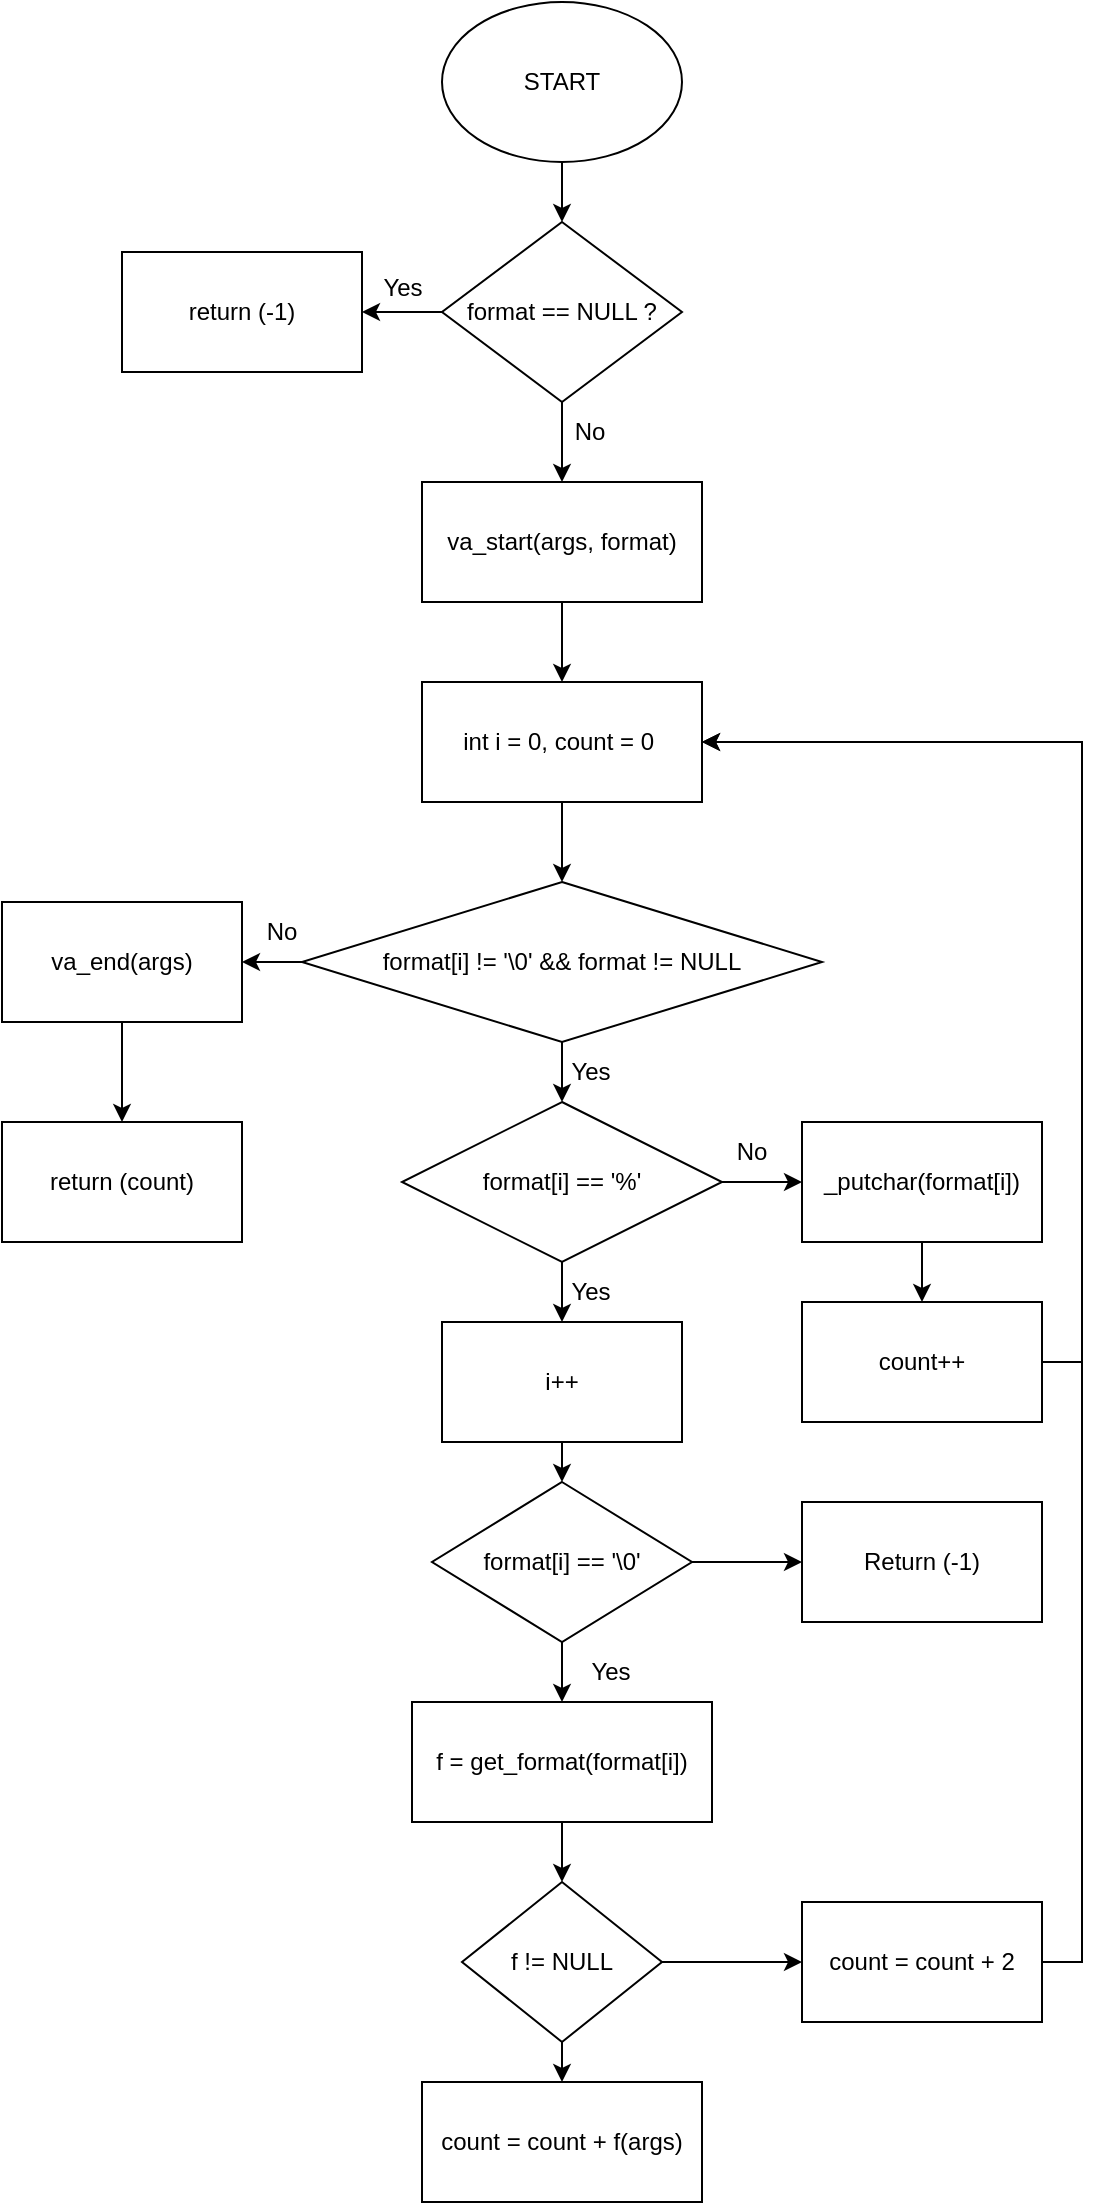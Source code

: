 <mxfile version="24.7.5">
  <diagram id="C5RBs43oDa-KdzZeNtuy" name="Page-1">
    <mxGraphModel dx="838" dy="772" grid="1" gridSize="10" guides="1" tooltips="1" connect="1" arrows="1" fold="1" page="1" pageScale="1" pageWidth="827" pageHeight="1169" math="0" shadow="0">
      <root>
        <mxCell id="WIyWlLk6GJQsqaUBKTNV-0" />
        <mxCell id="WIyWlLk6GJQsqaUBKTNV-1" parent="WIyWlLk6GJQsqaUBKTNV-0" />
        <mxCell id="ozGGzaoArKVUIe1FTtcG-4" value="" style="edgeStyle=orthogonalEdgeStyle;rounded=0;orthogonalLoop=1;jettySize=auto;html=1;" edge="1" parent="WIyWlLk6GJQsqaUBKTNV-1" source="ozGGzaoArKVUIe1FTtcG-0" target="ozGGzaoArKVUIe1FTtcG-2">
          <mxGeometry relative="1" as="geometry" />
        </mxCell>
        <mxCell id="ozGGzaoArKVUIe1FTtcG-0" value="START" style="ellipse;whiteSpace=wrap;html=1;" vertex="1" parent="WIyWlLk6GJQsqaUBKTNV-1">
          <mxGeometry x="340" y="10" width="120" height="80" as="geometry" />
        </mxCell>
        <mxCell id="ozGGzaoArKVUIe1FTtcG-1" style="edgeStyle=orthogonalEdgeStyle;rounded=0;orthogonalLoop=1;jettySize=auto;html=1;exitX=0.5;exitY=1;exitDx=0;exitDy=0;" edge="1" parent="WIyWlLk6GJQsqaUBKTNV-1" source="ozGGzaoArKVUIe1FTtcG-0" target="ozGGzaoArKVUIe1FTtcG-0">
          <mxGeometry relative="1" as="geometry" />
        </mxCell>
        <mxCell id="ozGGzaoArKVUIe1FTtcG-8" style="edgeStyle=orthogonalEdgeStyle;rounded=0;orthogonalLoop=1;jettySize=auto;html=1;exitX=0.5;exitY=1;exitDx=0;exitDy=0;entryX=0.5;entryY=0;entryDx=0;entryDy=0;" edge="1" parent="WIyWlLk6GJQsqaUBKTNV-1" source="ozGGzaoArKVUIe1FTtcG-2" target="ozGGzaoArKVUIe1FTtcG-6">
          <mxGeometry relative="1" as="geometry" />
        </mxCell>
        <mxCell id="ozGGzaoArKVUIe1FTtcG-18" style="edgeStyle=orthogonalEdgeStyle;rounded=0;orthogonalLoop=1;jettySize=auto;html=1;exitX=0;exitY=0.5;exitDx=0;exitDy=0;entryX=1;entryY=0.5;entryDx=0;entryDy=0;" edge="1" parent="WIyWlLk6GJQsqaUBKTNV-1" source="ozGGzaoArKVUIe1FTtcG-2" target="ozGGzaoArKVUIe1FTtcG-5">
          <mxGeometry relative="1" as="geometry" />
        </mxCell>
        <mxCell id="ozGGzaoArKVUIe1FTtcG-2" value="format == NULL ?" style="rhombus;whiteSpace=wrap;html=1;" vertex="1" parent="WIyWlLk6GJQsqaUBKTNV-1">
          <mxGeometry x="340" y="120" width="120" height="90" as="geometry" />
        </mxCell>
        <mxCell id="ozGGzaoArKVUIe1FTtcG-5" value="return (-1)" style="rounded=0;whiteSpace=wrap;html=1;" vertex="1" parent="WIyWlLk6GJQsqaUBKTNV-1">
          <mxGeometry x="180" y="135" width="120" height="60" as="geometry" />
        </mxCell>
        <mxCell id="ozGGzaoArKVUIe1FTtcG-6" value="va_start(args, format)" style="rounded=0;whiteSpace=wrap;html=1;" vertex="1" parent="WIyWlLk6GJQsqaUBKTNV-1">
          <mxGeometry x="330" y="250" width="140" height="60" as="geometry" />
        </mxCell>
        <mxCell id="ozGGzaoArKVUIe1FTtcG-19" style="edgeStyle=orthogonalEdgeStyle;rounded=0;orthogonalLoop=1;jettySize=auto;html=1;exitX=0.5;exitY=1;exitDx=0;exitDy=0;entryX=0.5;entryY=0;entryDx=0;entryDy=0;" edge="1" parent="WIyWlLk6GJQsqaUBKTNV-1" source="ozGGzaoArKVUIe1FTtcG-7" target="ozGGzaoArKVUIe1FTtcG-10">
          <mxGeometry relative="1" as="geometry" />
        </mxCell>
        <mxCell id="ozGGzaoArKVUIe1FTtcG-7" value="int i = 0, count = 0&amp;nbsp;" style="rounded=0;whiteSpace=wrap;html=1;" vertex="1" parent="WIyWlLk6GJQsqaUBKTNV-1">
          <mxGeometry x="330" y="350" width="140" height="60" as="geometry" />
        </mxCell>
        <mxCell id="ozGGzaoArKVUIe1FTtcG-9" value="" style="endArrow=classic;html=1;rounded=0;exitX=0.5;exitY=1;exitDx=0;exitDy=0;entryX=0.5;entryY=0;entryDx=0;entryDy=0;" edge="1" parent="WIyWlLk6GJQsqaUBKTNV-1" source="ozGGzaoArKVUIe1FTtcG-6" target="ozGGzaoArKVUIe1FTtcG-7">
          <mxGeometry width="50" height="50" relative="1" as="geometry">
            <mxPoint x="390" y="420" as="sourcePoint" />
            <mxPoint x="440" y="370" as="targetPoint" />
          </mxGeometry>
        </mxCell>
        <mxCell id="ozGGzaoArKVUIe1FTtcG-16" style="edgeStyle=orthogonalEdgeStyle;rounded=0;orthogonalLoop=1;jettySize=auto;html=1;exitX=0.5;exitY=1;exitDx=0;exitDy=0;entryX=0.5;entryY=0;entryDx=0;entryDy=0;" edge="1" parent="WIyWlLk6GJQsqaUBKTNV-1" source="ozGGzaoArKVUIe1FTtcG-10" target="ozGGzaoArKVUIe1FTtcG-11">
          <mxGeometry relative="1" as="geometry" />
        </mxCell>
        <mxCell id="ozGGzaoArKVUIe1FTtcG-43" style="edgeStyle=orthogonalEdgeStyle;rounded=0;orthogonalLoop=1;jettySize=auto;html=1;exitX=0;exitY=0.5;exitDx=0;exitDy=0;entryX=1;entryY=0.5;entryDx=0;entryDy=0;" edge="1" parent="WIyWlLk6GJQsqaUBKTNV-1" source="ozGGzaoArKVUIe1FTtcG-10" target="ozGGzaoArKVUIe1FTtcG-42">
          <mxGeometry relative="1" as="geometry" />
        </mxCell>
        <mxCell id="ozGGzaoArKVUIe1FTtcG-10" value="format[i] != &#39;\0&#39; &amp;amp;&amp;amp; format != NULL" style="rhombus;whiteSpace=wrap;html=1;" vertex="1" parent="WIyWlLk6GJQsqaUBKTNV-1">
          <mxGeometry x="270" y="450" width="260" height="80" as="geometry" />
        </mxCell>
        <mxCell id="ozGGzaoArKVUIe1FTtcG-30" style="edgeStyle=orthogonalEdgeStyle;rounded=0;orthogonalLoop=1;jettySize=auto;html=1;exitX=1;exitY=0.5;exitDx=0;exitDy=0;entryX=0;entryY=0.5;entryDx=0;entryDy=0;" edge="1" parent="WIyWlLk6GJQsqaUBKTNV-1" source="ozGGzaoArKVUIe1FTtcG-11" target="ozGGzaoArKVUIe1FTtcG-12">
          <mxGeometry relative="1" as="geometry" />
        </mxCell>
        <mxCell id="ozGGzaoArKVUIe1FTtcG-48" style="edgeStyle=orthogonalEdgeStyle;rounded=0;orthogonalLoop=1;jettySize=auto;html=1;exitX=0.5;exitY=1;exitDx=0;exitDy=0;entryX=0.5;entryY=0;entryDx=0;entryDy=0;" edge="1" parent="WIyWlLk6GJQsqaUBKTNV-1" source="ozGGzaoArKVUIe1FTtcG-11" target="ozGGzaoArKVUIe1FTtcG-32">
          <mxGeometry relative="1" as="geometry" />
        </mxCell>
        <mxCell id="ozGGzaoArKVUIe1FTtcG-11" value="format[i] == &#39;%&#39;" style="rhombus;whiteSpace=wrap;html=1;" vertex="1" parent="WIyWlLk6GJQsqaUBKTNV-1">
          <mxGeometry x="320" y="560" width="160" height="80" as="geometry" />
        </mxCell>
        <mxCell id="ozGGzaoArKVUIe1FTtcG-28" style="edgeStyle=orthogonalEdgeStyle;rounded=0;orthogonalLoop=1;jettySize=auto;html=1;exitX=0.5;exitY=1;exitDx=0;exitDy=0;entryX=0.5;entryY=0;entryDx=0;entryDy=0;" edge="1" parent="WIyWlLk6GJQsqaUBKTNV-1" source="ozGGzaoArKVUIe1FTtcG-12" target="ozGGzaoArKVUIe1FTtcG-27">
          <mxGeometry relative="1" as="geometry" />
        </mxCell>
        <mxCell id="ozGGzaoArKVUIe1FTtcG-12" value="_putchar(format[i])" style="rounded=0;whiteSpace=wrap;html=1;" vertex="1" parent="WIyWlLk6GJQsqaUBKTNV-1">
          <mxGeometry x="520" y="570" width="120" height="60" as="geometry" />
        </mxCell>
        <mxCell id="ozGGzaoArKVUIe1FTtcG-21" style="edgeStyle=orthogonalEdgeStyle;rounded=0;orthogonalLoop=1;jettySize=auto;html=1;exitX=0.5;exitY=1;exitDx=0;exitDy=0;" edge="1" parent="WIyWlLk6GJQsqaUBKTNV-1" source="ozGGzaoArKVUIe1FTtcG-13" target="ozGGzaoArKVUIe1FTtcG-14">
          <mxGeometry relative="1" as="geometry" />
        </mxCell>
        <mxCell id="ozGGzaoArKVUIe1FTtcG-40" style="edgeStyle=orthogonalEdgeStyle;rounded=0;orthogonalLoop=1;jettySize=auto;html=1;exitX=1;exitY=0.5;exitDx=0;exitDy=0;entryX=0;entryY=0.5;entryDx=0;entryDy=0;" edge="1" parent="WIyWlLk6GJQsqaUBKTNV-1" source="ozGGzaoArKVUIe1FTtcG-13" target="ozGGzaoArKVUIe1FTtcG-39">
          <mxGeometry relative="1" as="geometry" />
        </mxCell>
        <mxCell id="ozGGzaoArKVUIe1FTtcG-13" value="format[i] == &#39;\0&#39;" style="rhombus;whiteSpace=wrap;html=1;" vertex="1" parent="WIyWlLk6GJQsqaUBKTNV-1">
          <mxGeometry x="335" y="750" width="130" height="80" as="geometry" />
        </mxCell>
        <mxCell id="ozGGzaoArKVUIe1FTtcG-22" style="edgeStyle=orthogonalEdgeStyle;rounded=0;orthogonalLoop=1;jettySize=auto;html=1;exitX=0.5;exitY=1;exitDx=0;exitDy=0;entryX=0.5;entryY=0;entryDx=0;entryDy=0;" edge="1" parent="WIyWlLk6GJQsqaUBKTNV-1" source="ozGGzaoArKVUIe1FTtcG-14" target="ozGGzaoArKVUIe1FTtcG-15">
          <mxGeometry relative="1" as="geometry" />
        </mxCell>
        <mxCell id="ozGGzaoArKVUIe1FTtcG-14" value="f = get_format(format[i])" style="rounded=0;whiteSpace=wrap;html=1;" vertex="1" parent="WIyWlLk6GJQsqaUBKTNV-1">
          <mxGeometry x="325" y="860" width="150" height="60" as="geometry" />
        </mxCell>
        <mxCell id="ozGGzaoArKVUIe1FTtcG-36" style="edgeStyle=orthogonalEdgeStyle;rounded=0;orthogonalLoop=1;jettySize=auto;html=1;exitX=0.5;exitY=1;exitDx=0;exitDy=0;entryX=0.5;entryY=0;entryDx=0;entryDy=0;" edge="1" parent="WIyWlLk6GJQsqaUBKTNV-1" source="ozGGzaoArKVUIe1FTtcG-15" target="ozGGzaoArKVUIe1FTtcG-35">
          <mxGeometry relative="1" as="geometry" />
        </mxCell>
        <mxCell id="ozGGzaoArKVUIe1FTtcG-38" style="edgeStyle=orthogonalEdgeStyle;rounded=0;orthogonalLoop=1;jettySize=auto;html=1;exitX=1;exitY=0.5;exitDx=0;exitDy=0;entryX=0;entryY=0.5;entryDx=0;entryDy=0;" edge="1" parent="WIyWlLk6GJQsqaUBKTNV-1" source="ozGGzaoArKVUIe1FTtcG-15" target="ozGGzaoArKVUIe1FTtcG-37">
          <mxGeometry relative="1" as="geometry" />
        </mxCell>
        <mxCell id="ozGGzaoArKVUIe1FTtcG-15" value="f != NULL" style="rhombus;whiteSpace=wrap;html=1;" vertex="1" parent="WIyWlLk6GJQsqaUBKTNV-1">
          <mxGeometry x="350" y="950" width="100" height="80" as="geometry" />
        </mxCell>
        <mxCell id="ozGGzaoArKVUIe1FTtcG-24" value="Yes" style="text;html=1;align=center;verticalAlign=middle;resizable=0;points=[];autosize=1;strokeColor=none;fillColor=none;" vertex="1" parent="WIyWlLk6GJQsqaUBKTNV-1">
          <mxGeometry x="300" y="138" width="40" height="30" as="geometry" />
        </mxCell>
        <mxCell id="ozGGzaoArKVUIe1FTtcG-25" value="No" style="text;html=1;align=center;verticalAlign=middle;whiteSpace=wrap;rounded=0;" vertex="1" parent="WIyWlLk6GJQsqaUBKTNV-1">
          <mxGeometry x="384" y="210" width="60" height="30" as="geometry" />
        </mxCell>
        <mxCell id="ozGGzaoArKVUIe1FTtcG-31" style="edgeStyle=orthogonalEdgeStyle;rounded=0;orthogonalLoop=1;jettySize=auto;html=1;exitX=1;exitY=0.5;exitDx=0;exitDy=0;entryX=1;entryY=0.5;entryDx=0;entryDy=0;" edge="1" parent="WIyWlLk6GJQsqaUBKTNV-1" source="ozGGzaoArKVUIe1FTtcG-27" target="ozGGzaoArKVUIe1FTtcG-7">
          <mxGeometry relative="1" as="geometry" />
        </mxCell>
        <mxCell id="ozGGzaoArKVUIe1FTtcG-27" value="count++" style="rounded=0;whiteSpace=wrap;html=1;" vertex="1" parent="WIyWlLk6GJQsqaUBKTNV-1">
          <mxGeometry x="520" y="660" width="120" height="60" as="geometry" />
        </mxCell>
        <mxCell id="ozGGzaoArKVUIe1FTtcG-33" style="edgeStyle=orthogonalEdgeStyle;rounded=0;orthogonalLoop=1;jettySize=auto;html=1;exitX=0.5;exitY=1;exitDx=0;exitDy=0;entryX=0.5;entryY=0;entryDx=0;entryDy=0;" edge="1" parent="WIyWlLk6GJQsqaUBKTNV-1" source="ozGGzaoArKVUIe1FTtcG-32" target="ozGGzaoArKVUIe1FTtcG-13">
          <mxGeometry relative="1" as="geometry" />
        </mxCell>
        <mxCell id="ozGGzaoArKVUIe1FTtcG-32" value="i++" style="rounded=0;whiteSpace=wrap;html=1;" vertex="1" parent="WIyWlLk6GJQsqaUBKTNV-1">
          <mxGeometry x="340" y="670" width="120" height="60" as="geometry" />
        </mxCell>
        <mxCell id="ozGGzaoArKVUIe1FTtcG-35" value="count = count + f(args)" style="rounded=0;whiteSpace=wrap;html=1;" vertex="1" parent="WIyWlLk6GJQsqaUBKTNV-1">
          <mxGeometry x="330" y="1050" width="140" height="60" as="geometry" />
        </mxCell>
        <mxCell id="ozGGzaoArKVUIe1FTtcG-41" style="edgeStyle=orthogonalEdgeStyle;rounded=0;orthogonalLoop=1;jettySize=auto;html=1;exitX=1;exitY=0.5;exitDx=0;exitDy=0;entryX=1;entryY=0.5;entryDx=0;entryDy=0;" edge="1" parent="WIyWlLk6GJQsqaUBKTNV-1" source="ozGGzaoArKVUIe1FTtcG-37" target="ozGGzaoArKVUIe1FTtcG-7">
          <mxGeometry relative="1" as="geometry">
            <mxPoint x="660" y="690" as="targetPoint" />
          </mxGeometry>
        </mxCell>
        <mxCell id="ozGGzaoArKVUIe1FTtcG-37" value="count = count + 2" style="rounded=0;whiteSpace=wrap;html=1;" vertex="1" parent="WIyWlLk6GJQsqaUBKTNV-1">
          <mxGeometry x="520" y="960" width="120" height="60" as="geometry" />
        </mxCell>
        <mxCell id="ozGGzaoArKVUIe1FTtcG-39" value="Return (-1)" style="rounded=0;whiteSpace=wrap;html=1;" vertex="1" parent="WIyWlLk6GJQsqaUBKTNV-1">
          <mxGeometry x="520" y="760" width="120" height="60" as="geometry" />
        </mxCell>
        <mxCell id="ozGGzaoArKVUIe1FTtcG-45" style="edgeStyle=orthogonalEdgeStyle;rounded=0;orthogonalLoop=1;jettySize=auto;html=1;exitX=0.5;exitY=1;exitDx=0;exitDy=0;entryX=0.5;entryY=0;entryDx=0;entryDy=0;" edge="1" parent="WIyWlLk6GJQsqaUBKTNV-1" source="ozGGzaoArKVUIe1FTtcG-42" target="ozGGzaoArKVUIe1FTtcG-44">
          <mxGeometry relative="1" as="geometry" />
        </mxCell>
        <mxCell id="ozGGzaoArKVUIe1FTtcG-42" value="va_end(args)" style="rounded=0;whiteSpace=wrap;html=1;" vertex="1" parent="WIyWlLk6GJQsqaUBKTNV-1">
          <mxGeometry x="120" y="460" width="120" height="60" as="geometry" />
        </mxCell>
        <mxCell id="ozGGzaoArKVUIe1FTtcG-44" value="return (count)" style="rounded=0;whiteSpace=wrap;html=1;" vertex="1" parent="WIyWlLk6GJQsqaUBKTNV-1">
          <mxGeometry x="120" y="570" width="120" height="60" as="geometry" />
        </mxCell>
        <mxCell id="ozGGzaoArKVUIe1FTtcG-46" value="Yes" style="text;html=1;align=center;verticalAlign=middle;resizable=0;points=[];autosize=1;strokeColor=none;fillColor=none;" vertex="1" parent="WIyWlLk6GJQsqaUBKTNV-1">
          <mxGeometry x="394" y="530" width="40" height="30" as="geometry" />
        </mxCell>
        <mxCell id="ozGGzaoArKVUIe1FTtcG-47" value="No" style="text;html=1;align=center;verticalAlign=middle;whiteSpace=wrap;rounded=0;" vertex="1" parent="WIyWlLk6GJQsqaUBKTNV-1">
          <mxGeometry x="230" y="460" width="60" height="30" as="geometry" />
        </mxCell>
        <mxCell id="ozGGzaoArKVUIe1FTtcG-49" value="Yes" style="text;html=1;align=center;verticalAlign=middle;resizable=0;points=[];autosize=1;strokeColor=none;fillColor=none;" vertex="1" parent="WIyWlLk6GJQsqaUBKTNV-1">
          <mxGeometry x="394" y="640" width="40" height="30" as="geometry" />
        </mxCell>
        <mxCell id="ozGGzaoArKVUIe1FTtcG-50" value="Yes" style="text;html=1;align=center;verticalAlign=middle;resizable=0;points=[];autosize=1;strokeColor=none;fillColor=none;" vertex="1" parent="WIyWlLk6GJQsqaUBKTNV-1">
          <mxGeometry x="404" y="830" width="40" height="30" as="geometry" />
        </mxCell>
        <mxCell id="ozGGzaoArKVUIe1FTtcG-51" value="No" style="text;html=1;align=center;verticalAlign=middle;whiteSpace=wrap;rounded=0;" vertex="1" parent="WIyWlLk6GJQsqaUBKTNV-1">
          <mxGeometry x="465" y="570" width="60" height="30" as="geometry" />
        </mxCell>
      </root>
    </mxGraphModel>
  </diagram>
</mxfile>
